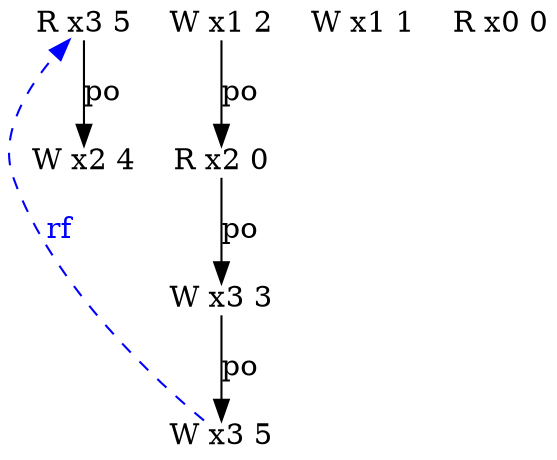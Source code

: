 digraph g {
  n2_1 [type=W,loc=2,th=2,idx=1,label="W x2 4",pos="2,-1!",shape=plain];
  n0_0 [type=W,loc=1,th=0,idx=0,label="W x1 1",pos="0,0!",shape=plain];
  n1_1 [type=R,loc=2,th=1,idx=1,label="R x2 0",pos="1,-1!",shape=plain];
  n1_0 [type=W,loc=1,th=1,idx=0,label="W x1 2",pos="1,0!",shape=plain];
  n1_2 [type=W,loc=3,th=1,idx=2,label="W x3 3",pos="1,-2!",shape=plain];
  n1_3 [type=W,loc=3,th=1,idx=3,label="W x3 5",pos="1,-3!",shape=plain];
  n2_0 [type=R,loc=3,th=2,idx=0,label="R x3 5",pos="2,0!",shape=plain];
  n3_0 [type=R,loc=0,th=3,idx=0,label="R x0 0",pos="3,0!",shape=plain];
  n2_0 -> n2_1 [label="po"];
  n1_1 -> n1_2 [label="po"];
  n1_2 -> n1_3 [label="po"];
  n1_0 -> n1_1 [label="po"];
  n1_3 -> n2_0 [from_th=1,to_th=2,from_idx=3,to_idx=0,constraint=false,style=dashed,label="rf",fontcolor=blue,color=blue];
}
